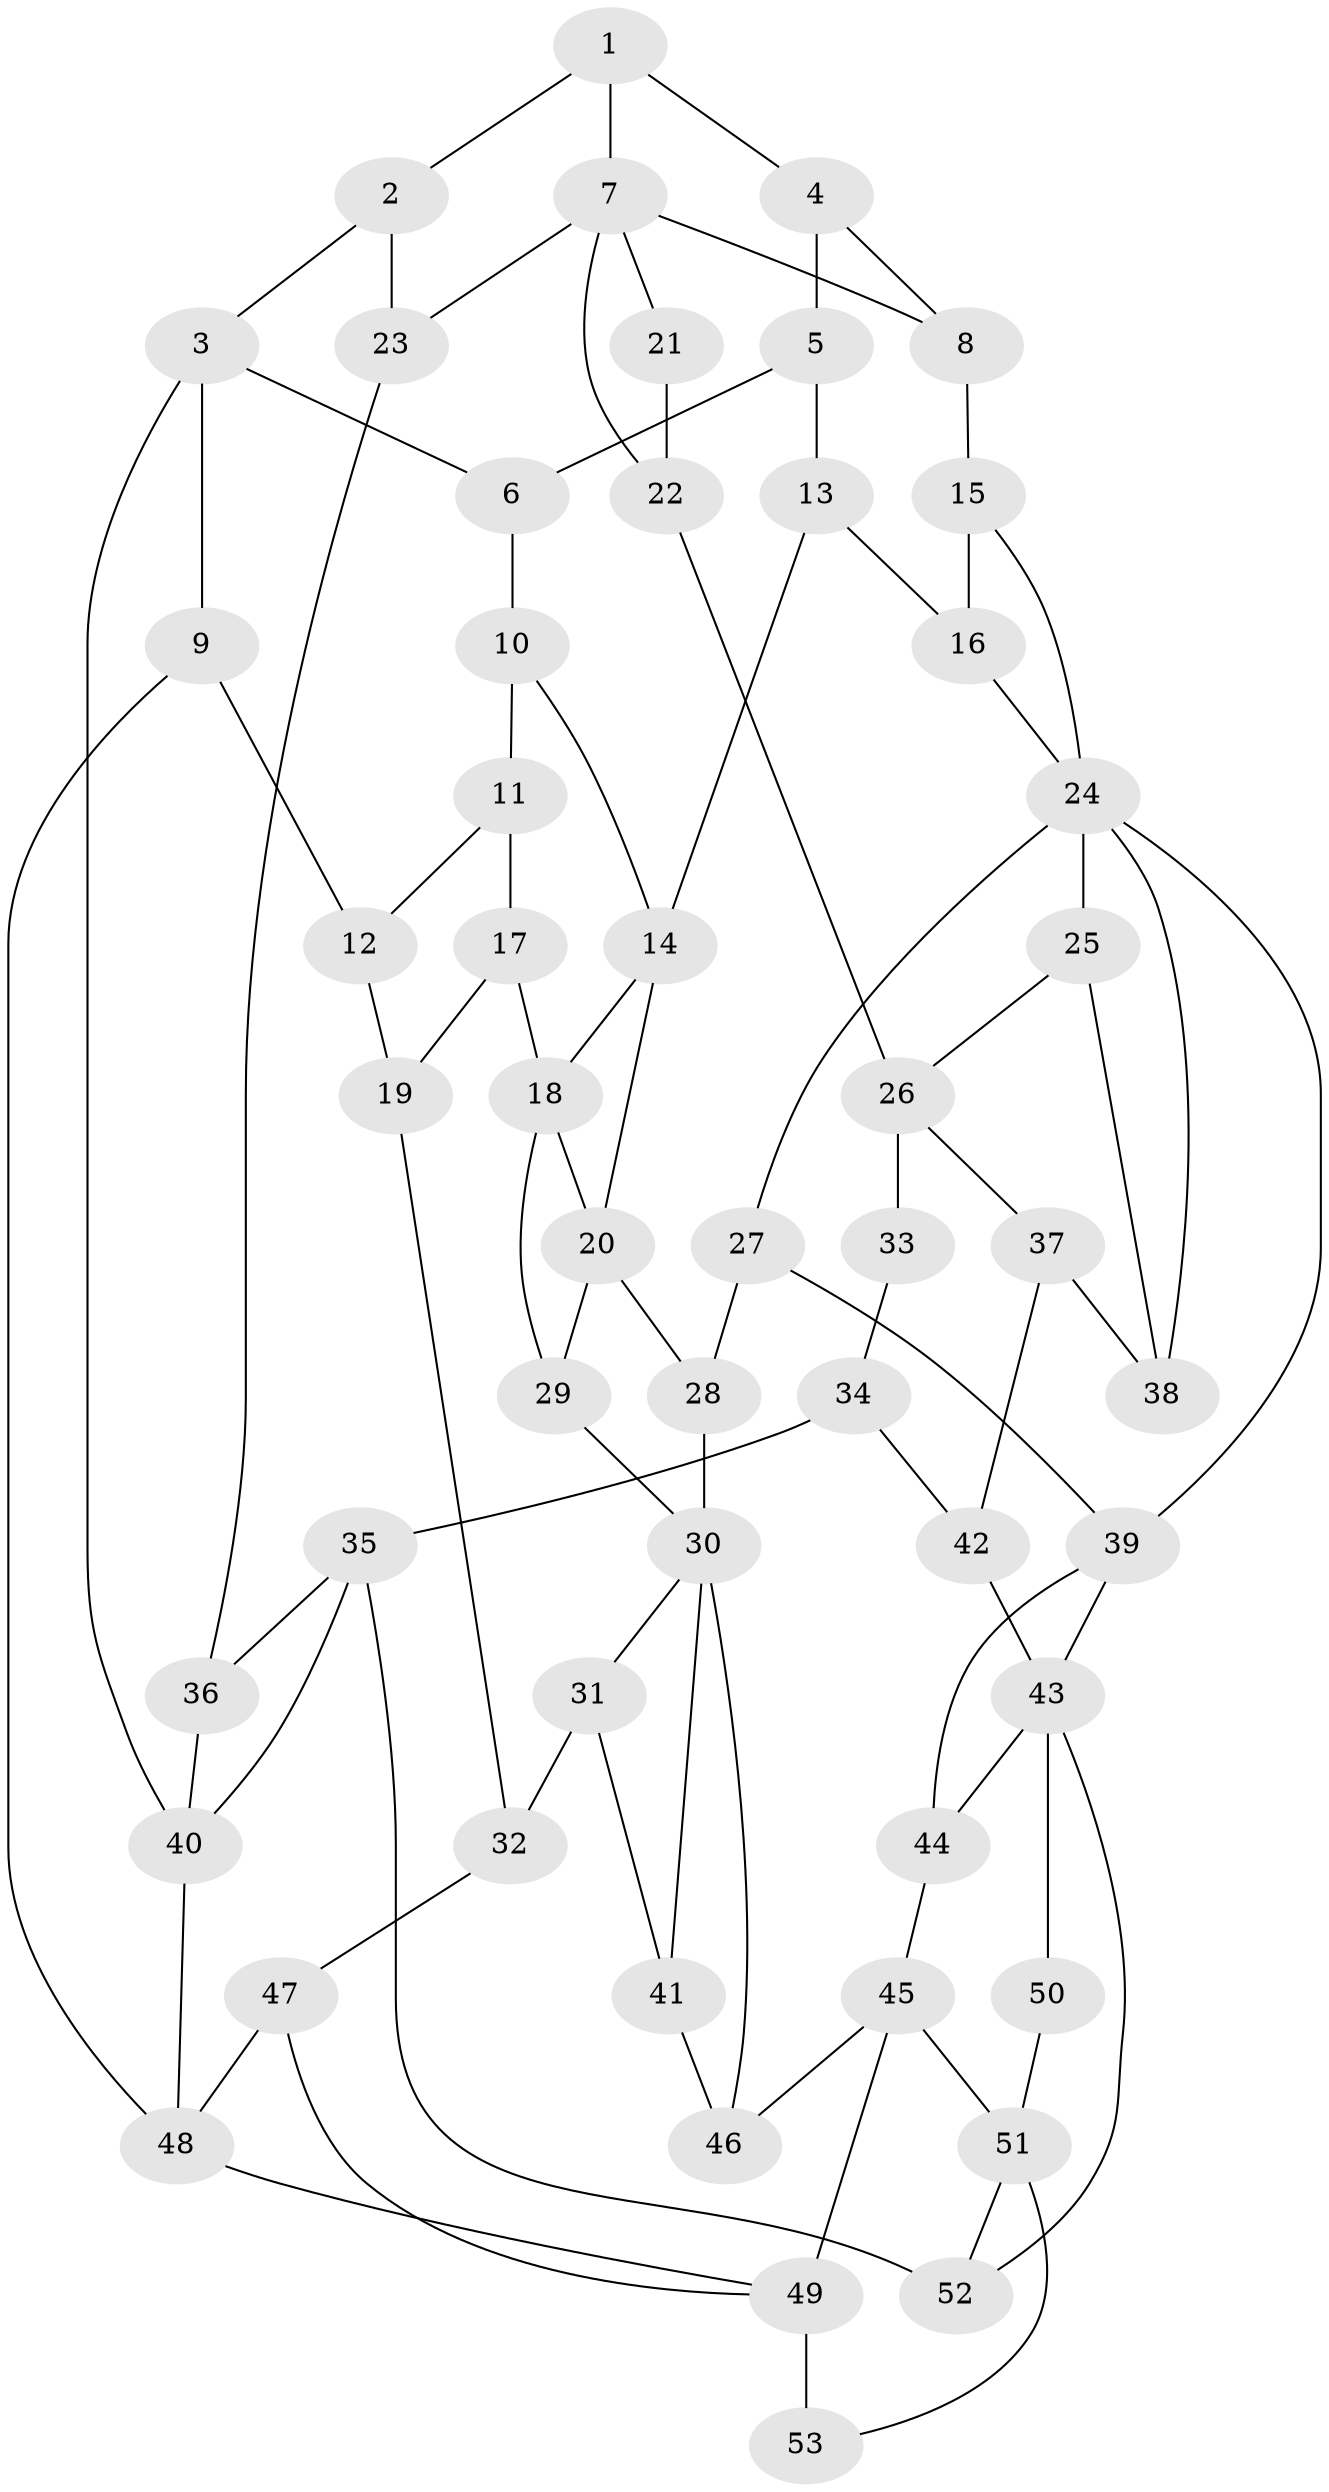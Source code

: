 // original degree distribution, {3: 0.02830188679245283, 4: 0.24528301886792453, 6: 0.24528301886792453, 5: 0.4811320754716981}
// Generated by graph-tools (version 1.1) at 2025/38/03/09/25 02:38:41]
// undirected, 53 vertices, 88 edges
graph export_dot {
graph [start="1"]
  node [color=gray90,style=filled];
  1;
  2;
  3;
  4;
  5;
  6;
  7;
  8;
  9;
  10;
  11;
  12;
  13;
  14;
  15;
  16;
  17;
  18;
  19;
  20;
  21;
  22;
  23;
  24;
  25;
  26;
  27;
  28;
  29;
  30;
  31;
  32;
  33;
  34;
  35;
  36;
  37;
  38;
  39;
  40;
  41;
  42;
  43;
  44;
  45;
  46;
  47;
  48;
  49;
  50;
  51;
  52;
  53;
  1 -- 2 [weight=1.0];
  1 -- 4 [weight=1.0];
  1 -- 7 [weight=1.0];
  2 -- 3 [weight=1.0];
  2 -- 23 [weight=1.0];
  3 -- 6 [weight=1.0];
  3 -- 9 [weight=2.0];
  3 -- 40 [weight=1.0];
  4 -- 5 [weight=1.0];
  4 -- 8 [weight=1.0];
  5 -- 6 [weight=1.0];
  5 -- 13 [weight=1.0];
  6 -- 10 [weight=1.0];
  7 -- 8 [weight=1.0];
  7 -- 21 [weight=1.0];
  7 -- 22 [weight=1.0];
  7 -- 23 [weight=1.0];
  8 -- 15 [weight=1.0];
  9 -- 12 [weight=1.0];
  9 -- 48 [weight=1.0];
  10 -- 11 [weight=1.0];
  10 -- 14 [weight=1.0];
  11 -- 12 [weight=1.0];
  11 -- 17 [weight=1.0];
  12 -- 19 [weight=1.0];
  13 -- 14 [weight=1.0];
  13 -- 16 [weight=1.0];
  14 -- 18 [weight=2.0];
  14 -- 20 [weight=1.0];
  15 -- 16 [weight=1.0];
  15 -- 24 [weight=1.0];
  16 -- 24 [weight=1.0];
  17 -- 18 [weight=2.0];
  17 -- 19 [weight=1.0];
  18 -- 20 [weight=1.0];
  18 -- 29 [weight=1.0];
  19 -- 32 [weight=1.0];
  20 -- 28 [weight=1.0];
  20 -- 29 [weight=1.0];
  21 -- 22 [weight=2.0];
  22 -- 26 [weight=2.0];
  23 -- 36 [weight=1.0];
  24 -- 25 [weight=1.0];
  24 -- 27 [weight=1.0];
  24 -- 38 [weight=1.0];
  24 -- 39 [weight=1.0];
  25 -- 26 [weight=1.0];
  25 -- 38 [weight=1.0];
  26 -- 33 [weight=2.0];
  26 -- 37 [weight=1.0];
  27 -- 28 [weight=1.0];
  27 -- 39 [weight=1.0];
  28 -- 30 [weight=1.0];
  29 -- 30 [weight=1.0];
  30 -- 31 [weight=1.0];
  30 -- 41 [weight=2.0];
  30 -- 46 [weight=1.0];
  31 -- 32 [weight=1.0];
  31 -- 41 [weight=1.0];
  32 -- 47 [weight=1.0];
  33 -- 34 [weight=1.0];
  34 -- 35 [weight=2.0];
  34 -- 42 [weight=2.0];
  35 -- 36 [weight=1.0];
  35 -- 40 [weight=1.0];
  35 -- 52 [weight=2.0];
  36 -- 40 [weight=1.0];
  37 -- 38 [weight=1.0];
  37 -- 42 [weight=2.0];
  39 -- 43 [weight=1.0];
  39 -- 44 [weight=1.0];
  40 -- 48 [weight=1.0];
  41 -- 46 [weight=3.0];
  42 -- 43 [weight=2.0];
  43 -- 44 [weight=1.0];
  43 -- 50 [weight=1.0];
  43 -- 52 [weight=1.0];
  44 -- 45 [weight=1.0];
  45 -- 46 [weight=2.0];
  45 -- 49 [weight=2.0];
  45 -- 51 [weight=1.0];
  47 -- 48 [weight=1.0];
  47 -- 49 [weight=1.0];
  48 -- 49 [weight=1.0];
  49 -- 53 [weight=2.0];
  50 -- 51 [weight=2.0];
  51 -- 52 [weight=2.0];
  51 -- 53 [weight=1.0];
}
